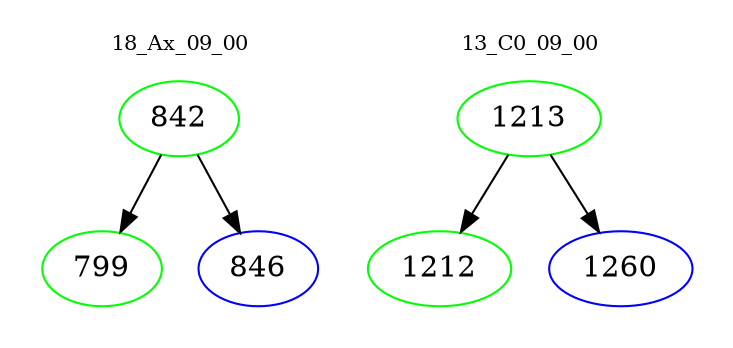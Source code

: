 digraph{
subgraph cluster_0 {
color = white
label = "18_Ax_09_00";
fontsize=10;
T0_842 [label="842", color="green"]
T0_842 -> T0_799 [color="black"]
T0_799 [label="799", color="green"]
T0_842 -> T0_846 [color="black"]
T0_846 [label="846", color="blue"]
}
subgraph cluster_1 {
color = white
label = "13_C0_09_00";
fontsize=10;
T1_1213 [label="1213", color="green"]
T1_1213 -> T1_1212 [color="black"]
T1_1212 [label="1212", color="green"]
T1_1213 -> T1_1260 [color="black"]
T1_1260 [label="1260", color="blue"]
}
}
